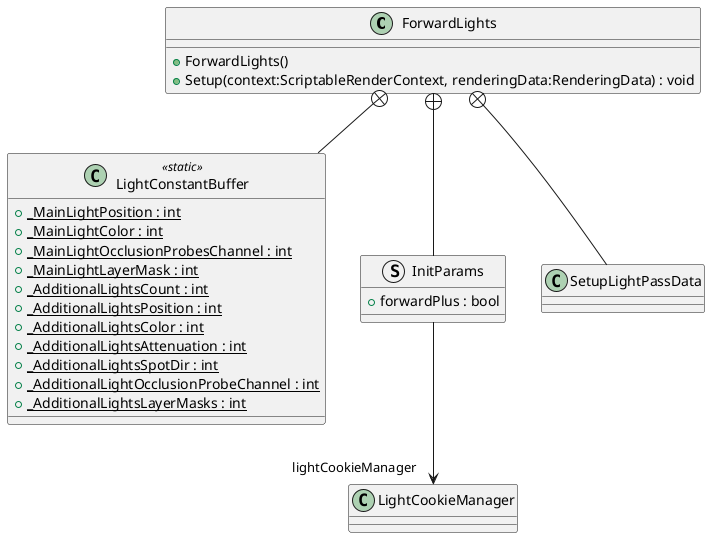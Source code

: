 @startuml
class ForwardLights {
    + ForwardLights()
    + Setup(context:ScriptableRenderContext, renderingData:RenderingData) : void
}
class LightConstantBuffer <<static>> {
    + {static} _MainLightPosition : int
    + {static} _MainLightColor : int
    + {static} _MainLightOcclusionProbesChannel : int
    + {static} _MainLightLayerMask : int
    + {static} _AdditionalLightsCount : int
    + {static} _AdditionalLightsPosition : int
    + {static} _AdditionalLightsColor : int
    + {static} _AdditionalLightsAttenuation : int
    + {static} _AdditionalLightsSpotDir : int
    + {static} _AdditionalLightOcclusionProbeChannel : int
    + {static} _AdditionalLightsLayerMasks : int
}
struct InitParams {
    + forwardPlus : bool
}
class SetupLightPassData {
}
ForwardLights +-- LightConstantBuffer
ForwardLights +-- InitParams
InitParams --> "lightCookieManager" LightCookieManager
ForwardLights +-- SetupLightPassData
@enduml
